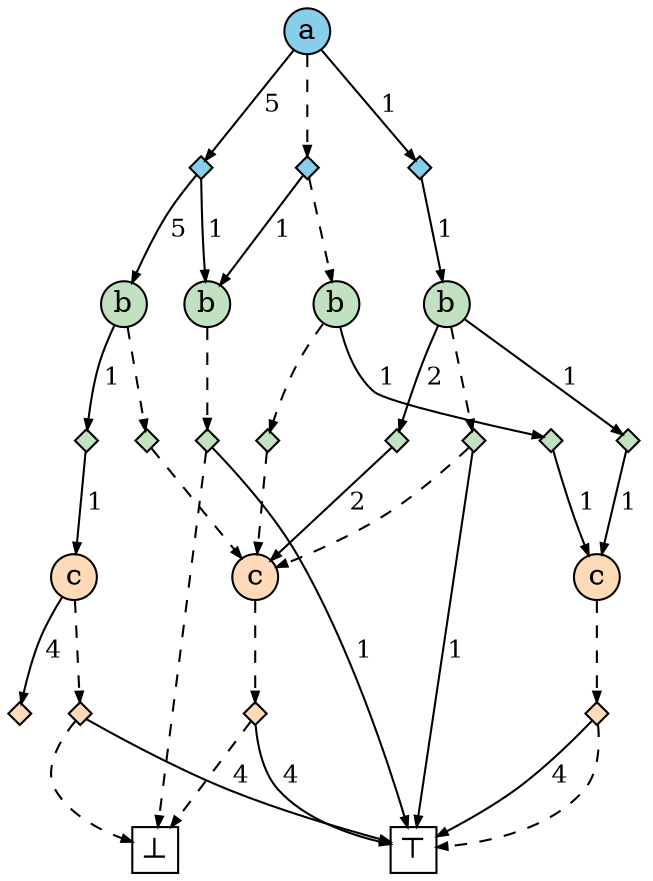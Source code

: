
    digraph G {
       n194 [label="a", shape=circle, width=0.3, fixedsize=true, style=filled, fillcolor="skyblue"]
   n195 [label="", shape=diamond, width=0.15, height=0.15, style=filled, fillcolor="skyblue"]
   n194 -> n195 [arrowhead=normal, label=" 5 ", labelangle=-30, fontsize=12, arrowsize=0.5, color="#555", fontcolor="black"]
   n195 -> n196 [arrowhead=normal, label=" 5 ", labelangle=-30, fontsize=12, arrowsize=0.5, color="#555", fontcolor="black"]
   n196 [label="b", shape=circle, width=0.3, fixedsize=true, style=filled, fillcolor="#C1E1C1"]
   n197 [label="", shape=diamond, width=0.15, height=0.15, style=filled, fillcolor="#C1E1C1"]
   n196 -> n197 [arrowhead=normal, label=" 1 ", labelangle=-30, fontsize=12, arrowsize=0.5, color="#555", fontcolor="black"]
   n197 -> n198 [arrowhead=normal, label=" 1 ", labelangle=-30, fontsize=12, arrowsize=0.5, color="#555", fontcolor="black"]
   n198 [label="c", shape=circle, width=0.3, fixedsize=true, style=filled, fillcolor="peachpuff"]
   n199 [label="", shape=diamond, width=0.15, height=0.15, style=filled, fillcolor="peachpuff"]
   n198 -> n199 [arrowhead=normal, label=" 4 ", labelangle=-30, fontsize=12, arrowsize=0.5, color="#555", fontcolor="black"]
   n200 [label="", shape=diamond, width=0.15, height=0.15, style=filled, fillcolor="peachpuff"]
   n198 -> n200 [arrowhead=normal, arrowsize=0.5, style=dashed, color="#555"]
   n200 -> n201 [arrowhead=normal, label=" 4 ", labelangle=-30, fontsize=12, arrowsize=0.5, color="#555", fontcolor="black"]
   n201 [label="⊤", shape=box, width=0.3, height=0.3, fixedsize=true]
   n200 -> n202 [arrowhead=normal, arrowsize=0.5, style=dashed, color="#555"]
   n202 [label="⊥", shape=box, width=0.3, height=0.3, fixedsize=true]
   n203 [label="", shape=diamond, width=0.15, height=0.15, style=filled, fillcolor="#C1E1C1"]
   n196 -> n203 [arrowhead=normal, arrowsize=0.5, style=dashed, color="#555"]
   n203 -> n204 [arrowhead=normal, arrowsize=0.5, style=dashed, color="#555"]
   n204 [label="c", shape=circle, width=0.3, fixedsize=true, style=filled, fillcolor="peachpuff"]
   n205 [label="", shape=diamond, width=0.15, height=0.15, style=filled, fillcolor="peachpuff"]
   n204 -> n205 [arrowhead=normal, arrowsize=0.5, style=dashed, color="#555"]
   n205 -> n201 [arrowhead=normal, label=" 4 ", labelangle=-30, fontsize=12, arrowsize=0.5, color="#555", fontcolor="black"]
   n205 -> n202 [arrowhead=normal, arrowsize=0.5, style=dashed, color="#555"]
   n195 -> n206 [arrowhead=normal, label=" 1 ", labelangle=-30, fontsize=12, arrowsize=0.5, color="#555", fontcolor="black"]
   n206 [label="b", shape=circle, width=0.3, fixedsize=true, style=filled, fillcolor="#C1E1C1"]
   n207 [label="", shape=diamond, width=0.15, height=0.15, style=filled, fillcolor="#C1E1C1"]
   n206 -> n207 [arrowhead=normal, arrowsize=0.5, style=dashed, color="#555"]
   n207 -> n201 [arrowhead=normal, label=" 1 ", labelangle=-30, fontsize=12, arrowsize=0.5, color="#555", fontcolor="black"]
   n207 -> n202 [arrowhead=normal, arrowsize=0.5, style=dashed, color="#555"]
   n208 [label="", shape=diamond, width=0.15, height=0.15, style=filled, fillcolor="skyblue"]
   n194 -> n208 [arrowhead=normal, label=" 1 ", labelangle=-30, fontsize=12, arrowsize=0.5, color="#555", fontcolor="black"]
   n208 -> n209 [arrowhead=normal, label=" 1 ", labelangle=-30, fontsize=12, arrowsize=0.5, color="#555", fontcolor="black"]
   n209 [label="b", shape=circle, width=0.3, fixedsize=true, style=filled, fillcolor="#C1E1C1"]
   n210 [label="", shape=diamond, width=0.15, height=0.15, style=filled, fillcolor="#C1E1C1"]
   n209 -> n210 [arrowhead=normal, label=" 1 ", labelangle=-30, fontsize=12, arrowsize=0.5, color="#555", fontcolor="black"]
   n210 -> n211 [arrowhead=normal, label=" 1 ", labelangle=-30, fontsize=12, arrowsize=0.5, color="#555", fontcolor="black"]
   n211 [label="c", shape=circle, width=0.3, fixedsize=true, style=filled, fillcolor="peachpuff"]
   n212 [label="", shape=diamond, width=0.15, height=0.15, style=filled, fillcolor="peachpuff"]
   n211 -> n212 [arrowhead=normal, arrowsize=0.5, style=dashed, color="#555"]
   n212 -> n201 [arrowhead=normal, label=" 4 ", labelangle=-30, fontsize=12, arrowsize=0.5, color="#555", fontcolor="black"]
   n212 -> n201 [arrowhead=normal, arrowsize=0.5, style=dashed, color="#555"]
   n213 [label="", shape=diamond, width=0.15, height=0.15, style=filled, fillcolor="#C1E1C1"]
   n209 -> n213 [arrowhead=normal, label=" 2 ", labelangle=-30, fontsize=12, arrowsize=0.5, color="#555", fontcolor="black"]
   n213 -> n204 [arrowhead=normal, label=" 2 ", labelangle=-30, fontsize=12, arrowsize=0.5, color="#555", fontcolor="black"]
   n214 [label="", shape=diamond, width=0.15, height=0.15, style=filled, fillcolor="#C1E1C1"]
   n209 -> n214 [arrowhead=normal, arrowsize=0.5, style=dashed, color="#555"]
   n214 -> n201 [arrowhead=normal, label=" 1 ", labelangle=-30, fontsize=12, arrowsize=0.5, color="#555", fontcolor="black"]
   n214 -> n204 [arrowhead=normal, arrowsize=0.5, style=dashed, color="#555"]
   n215 [label="", shape=diamond, width=0.15, height=0.15, style=filled, fillcolor="skyblue"]
   n194 -> n215 [arrowhead=normal, arrowsize=0.5, style=dashed, color="#555"]
   n215 -> n206 [arrowhead=normal, label=" 1 ", labelangle=-30, fontsize=12, arrowsize=0.5, color="#555", fontcolor="black"]
   n215 -> n216 [arrowhead=normal, arrowsize=0.5, style=dashed, color="#555"]
   n216 [label="b", shape=circle, width=0.3, fixedsize=true, style=filled, fillcolor="#C1E1C1"]
   n217 [label="", shape=diamond, width=0.15, height=0.15, style=filled, fillcolor="#C1E1C1"]
   n216 -> n217 [arrowhead=normal, label=" 1 ", labelangle=-30, fontsize=12, arrowsize=0.5, color="#555", fontcolor="black"]
   n217 -> n211 [arrowhead=normal, label=" 1 ", labelangle=-30, fontsize=12, arrowsize=0.5, color="#555", fontcolor="black"]
   n218 [label="", shape=diamond, width=0.15, height=0.15, style=filled, fillcolor="#C1E1C1"]
   n216 -> n218 [arrowhead=normal, arrowsize=0.5, style=dashed, color="#555"]
   n218 -> n204 [arrowhead=normal, arrowsize=0.5, style=dashed, color="#555"]
   {rank=same; n200; n205; n212}
   {rank=same; n197; n218; n203; n217; n207; n213; n210; n214}
   {rank=same; n194}
   {rank=same; n195; n208; n215}
   {rank=same; n196; n206; n209; n216}
   {rank=same; n198; n204; n211}

    }